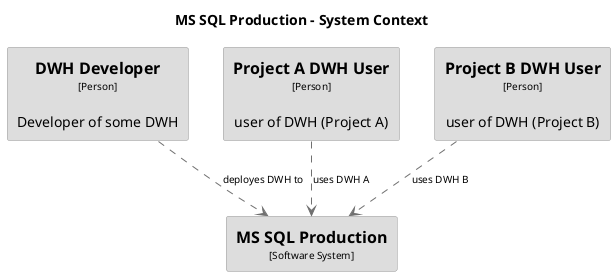 @startuml(id=MSSQLProduction-SystemContext)
title MS SQL Production - System Context

skinparam {
  shadowing false
  arrowFontSize 10
  defaultTextAlignment center
  wrapWidth 200
  maxMessageSize 100
}
hide stereotype
top to bottom direction
skinparam rectangle<<11>> {
  BackgroundColor #dddddd
  FontColor #000000
  BorderColor #9A9A9A
}
skinparam rectangle<<2>> {
  BackgroundColor #dddddd
  FontColor #000000
  BorderColor #9A9A9A
}
skinparam rectangle<<3>> {
  BackgroundColor #dddddd
  FontColor #000000
  BorderColor #9A9A9A
}
skinparam rectangle<<4>> {
  BackgroundColor #dddddd
  FontColor #000000
  BorderColor #9A9A9A
}
rectangle "==DWH Developer\n<size:10>[Person]</size>\n\nDeveloper of some DWH" <<2>> as 2
rectangle "==Project A DWH User\n<size:10>[Person]</size>\n\nuser of DWH (Project A)" <<3>> as 3
rectangle "==Project B DWH User\n<size:10>[Person]</size>\n\nuser of DWH (Project B)" <<4>> as 4
rectangle "==MS SQL Production\n<size:10>[Software System]</size>" <<11>> as 11
2 .[#707070].> 11 : "deployes DWH to"
3 .[#707070].> 11 : "uses DWH A"
4 .[#707070].> 11 : "uses DWH B"
@enduml